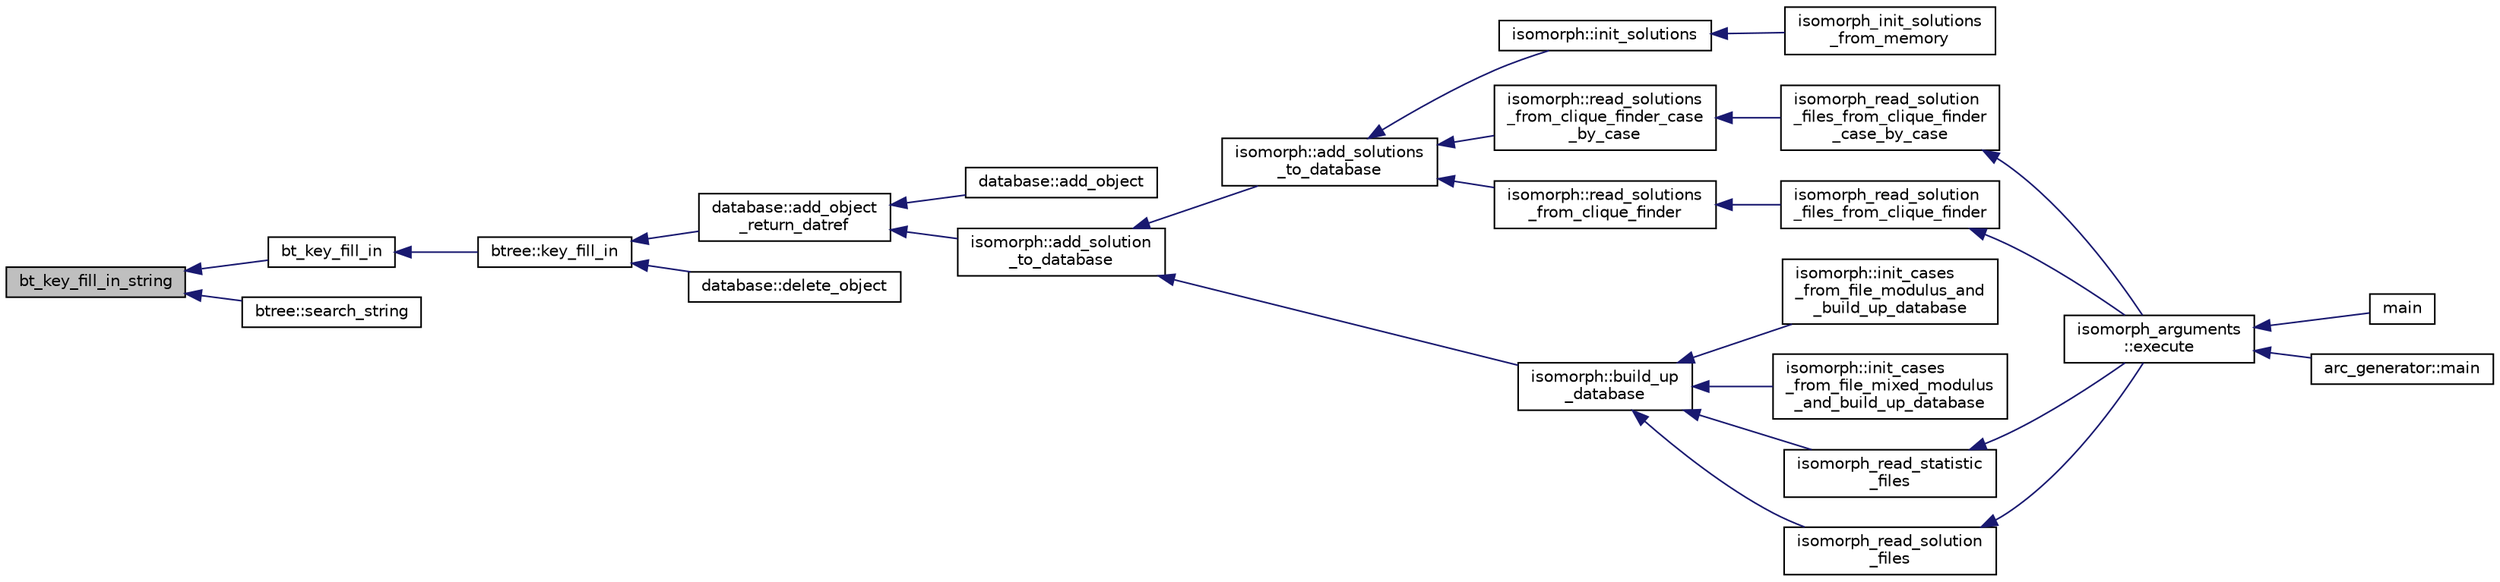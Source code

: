 digraph "bt_key_fill_in_string"
{
  edge [fontname="Helvetica",fontsize="10",labelfontname="Helvetica",labelfontsize="10"];
  node [fontname="Helvetica",fontsize="10",shape=record];
  rankdir="LR";
  Node277 [label="bt_key_fill_in_string",height=0.2,width=0.4,color="black", fillcolor="grey75", style="filled", fontcolor="black"];
  Node277 -> Node278 [dir="back",color="midnightblue",fontsize="10",style="solid",fontname="Helvetica"];
  Node278 [label="bt_key_fill_in",height=0.2,width=0.4,color="black", fillcolor="white", style="filled",URL="$d9/d60/discreta_8h.html#a91e1d83fec4c2a6d4e45b96919377e91"];
  Node278 -> Node279 [dir="back",color="midnightblue",fontsize="10",style="solid",fontname="Helvetica"];
  Node279 [label="btree::key_fill_in",height=0.2,width=0.4,color="black", fillcolor="white", style="filled",URL="$dd/db0/classbtree.html#ae75d5ef9677891b93960a55dffdc6eb2"];
  Node279 -> Node280 [dir="back",color="midnightblue",fontsize="10",style="solid",fontname="Helvetica"];
  Node280 [label="database::add_object\l_return_datref",height=0.2,width=0.4,color="black", fillcolor="white", style="filled",URL="$db/d72/classdatabase.html#a6b0c2e6ebb9938c57ce826647ed1ad40"];
  Node280 -> Node281 [dir="back",color="midnightblue",fontsize="10",style="solid",fontname="Helvetica"];
  Node281 [label="database::add_object",height=0.2,width=0.4,color="black", fillcolor="white", style="filled",URL="$db/d72/classdatabase.html#a880f60c1d94fff84d0db2b119361fbb6"];
  Node280 -> Node282 [dir="back",color="midnightblue",fontsize="10",style="solid",fontname="Helvetica"];
  Node282 [label="isomorph::add_solution\l_to_database",height=0.2,width=0.4,color="black", fillcolor="white", style="filled",URL="$d3/d5f/classisomorph.html#a18fee606dcd59d50cee898770d01dbc8"];
  Node282 -> Node283 [dir="back",color="midnightblue",fontsize="10",style="solid",fontname="Helvetica"];
  Node283 [label="isomorph::add_solutions\l_to_database",height=0.2,width=0.4,color="black", fillcolor="white", style="filled",URL="$d3/d5f/classisomorph.html#afe502608a65808a0daf63ac05c860e62"];
  Node283 -> Node284 [dir="back",color="midnightblue",fontsize="10",style="solid",fontname="Helvetica"];
  Node284 [label="isomorph::init_solutions",height=0.2,width=0.4,color="black", fillcolor="white", style="filled",URL="$d3/d5f/classisomorph.html#a729746a01bd45d55565d0a11cda9e9a3"];
  Node284 -> Node285 [dir="back",color="midnightblue",fontsize="10",style="solid",fontname="Helvetica"];
  Node285 [label="isomorph_init_solutions\l_from_memory",height=0.2,width=0.4,color="black", fillcolor="white", style="filled",URL="$d4/d7e/isomorph__global_8_c.html#a490bbe6199dc1e29d186b26834266e03"];
  Node283 -> Node286 [dir="back",color="midnightblue",fontsize="10",style="solid",fontname="Helvetica"];
  Node286 [label="isomorph::read_solutions\l_from_clique_finder_case\l_by_case",height=0.2,width=0.4,color="black", fillcolor="white", style="filled",URL="$d3/d5f/classisomorph.html#a65bc5ec528f741a1b01cdd606dfed579"];
  Node286 -> Node287 [dir="back",color="midnightblue",fontsize="10",style="solid",fontname="Helvetica"];
  Node287 [label="isomorph_read_solution\l_files_from_clique_finder\l_case_by_case",height=0.2,width=0.4,color="black", fillcolor="white", style="filled",URL="$d4/d7e/isomorph__global_8_c.html#a2a55ab4b2df6ae83f916cf01eccdf67c"];
  Node287 -> Node288 [dir="back",color="midnightblue",fontsize="10",style="solid",fontname="Helvetica"];
  Node288 [label="isomorph_arguments\l::execute",height=0.2,width=0.4,color="black", fillcolor="white", style="filled",URL="$d5/de4/classisomorph__arguments.html#aa85e472d14906abdd5672dc66027583e"];
  Node288 -> Node289 [dir="back",color="midnightblue",fontsize="10",style="solid",fontname="Helvetica"];
  Node289 [label="main",height=0.2,width=0.4,color="black", fillcolor="white", style="filled",URL="$d1/d5e/blt__main_8_c.html#a217dbf8b442f20279ea00b898af96f52"];
  Node288 -> Node290 [dir="back",color="midnightblue",fontsize="10",style="solid",fontname="Helvetica"];
  Node290 [label="arc_generator::main",height=0.2,width=0.4,color="black", fillcolor="white", style="filled",URL="$d4/d21/classarc__generator.html#ad80140b51b165dad1fe6ab232be7829a"];
  Node283 -> Node291 [dir="back",color="midnightblue",fontsize="10",style="solid",fontname="Helvetica"];
  Node291 [label="isomorph::read_solutions\l_from_clique_finder",height=0.2,width=0.4,color="black", fillcolor="white", style="filled",URL="$d3/d5f/classisomorph.html#a14c4ac27b0d97d338e14ac0d183c5c64"];
  Node291 -> Node292 [dir="back",color="midnightblue",fontsize="10",style="solid",fontname="Helvetica"];
  Node292 [label="isomorph_read_solution\l_files_from_clique_finder",height=0.2,width=0.4,color="black", fillcolor="white", style="filled",URL="$d4/d7e/isomorph__global_8_c.html#ad8be067333430bfdd26c0a34549f4556"];
  Node292 -> Node288 [dir="back",color="midnightblue",fontsize="10",style="solid",fontname="Helvetica"];
  Node282 -> Node293 [dir="back",color="midnightblue",fontsize="10",style="solid",fontname="Helvetica"];
  Node293 [label="isomorph::build_up\l_database",height=0.2,width=0.4,color="black", fillcolor="white", style="filled",URL="$d3/d5f/classisomorph.html#a40bea8f733a5855879f927fc73324384"];
  Node293 -> Node294 [dir="back",color="midnightblue",fontsize="10",style="solid",fontname="Helvetica"];
  Node294 [label="isomorph::init_cases\l_from_file_modulus_and\l_build_up_database",height=0.2,width=0.4,color="black", fillcolor="white", style="filled",URL="$d3/d5f/classisomorph.html#a42c6ebeadb51263d8ae8c1bdaae3ebbd"];
  Node293 -> Node295 [dir="back",color="midnightblue",fontsize="10",style="solid",fontname="Helvetica"];
  Node295 [label="isomorph::init_cases\l_from_file_mixed_modulus\l_and_build_up_database",height=0.2,width=0.4,color="black", fillcolor="white", style="filled",URL="$d3/d5f/classisomorph.html#acae208131143734575c088b5f50123f6"];
  Node293 -> Node296 [dir="back",color="midnightblue",fontsize="10",style="solid",fontname="Helvetica"];
  Node296 [label="isomorph_read_statistic\l_files",height=0.2,width=0.4,color="black", fillcolor="white", style="filled",URL="$d4/d7e/isomorph__global_8_c.html#a78a6ee9d7dee4708fc721374bdebfa83"];
  Node296 -> Node288 [dir="back",color="midnightblue",fontsize="10",style="solid",fontname="Helvetica"];
  Node293 -> Node297 [dir="back",color="midnightblue",fontsize="10",style="solid",fontname="Helvetica"];
  Node297 [label="isomorph_read_solution\l_files",height=0.2,width=0.4,color="black", fillcolor="white", style="filled",URL="$d4/d7e/isomorph__global_8_c.html#a697da824ab34db5c830530fb3c97df24"];
  Node297 -> Node288 [dir="back",color="midnightblue",fontsize="10",style="solid",fontname="Helvetica"];
  Node279 -> Node298 [dir="back",color="midnightblue",fontsize="10",style="solid",fontname="Helvetica"];
  Node298 [label="database::delete_object",height=0.2,width=0.4,color="black", fillcolor="white", style="filled",URL="$db/d72/classdatabase.html#a69f061ffa820d1926718dafad5f5513c"];
  Node277 -> Node299 [dir="back",color="midnightblue",fontsize="10",style="solid",fontname="Helvetica"];
  Node299 [label="btree::search_string",height=0.2,width=0.4,color="black", fillcolor="white", style="filled",URL="$dd/db0/classbtree.html#a683397734819951c911ba7f5c35c8fac"];
}
